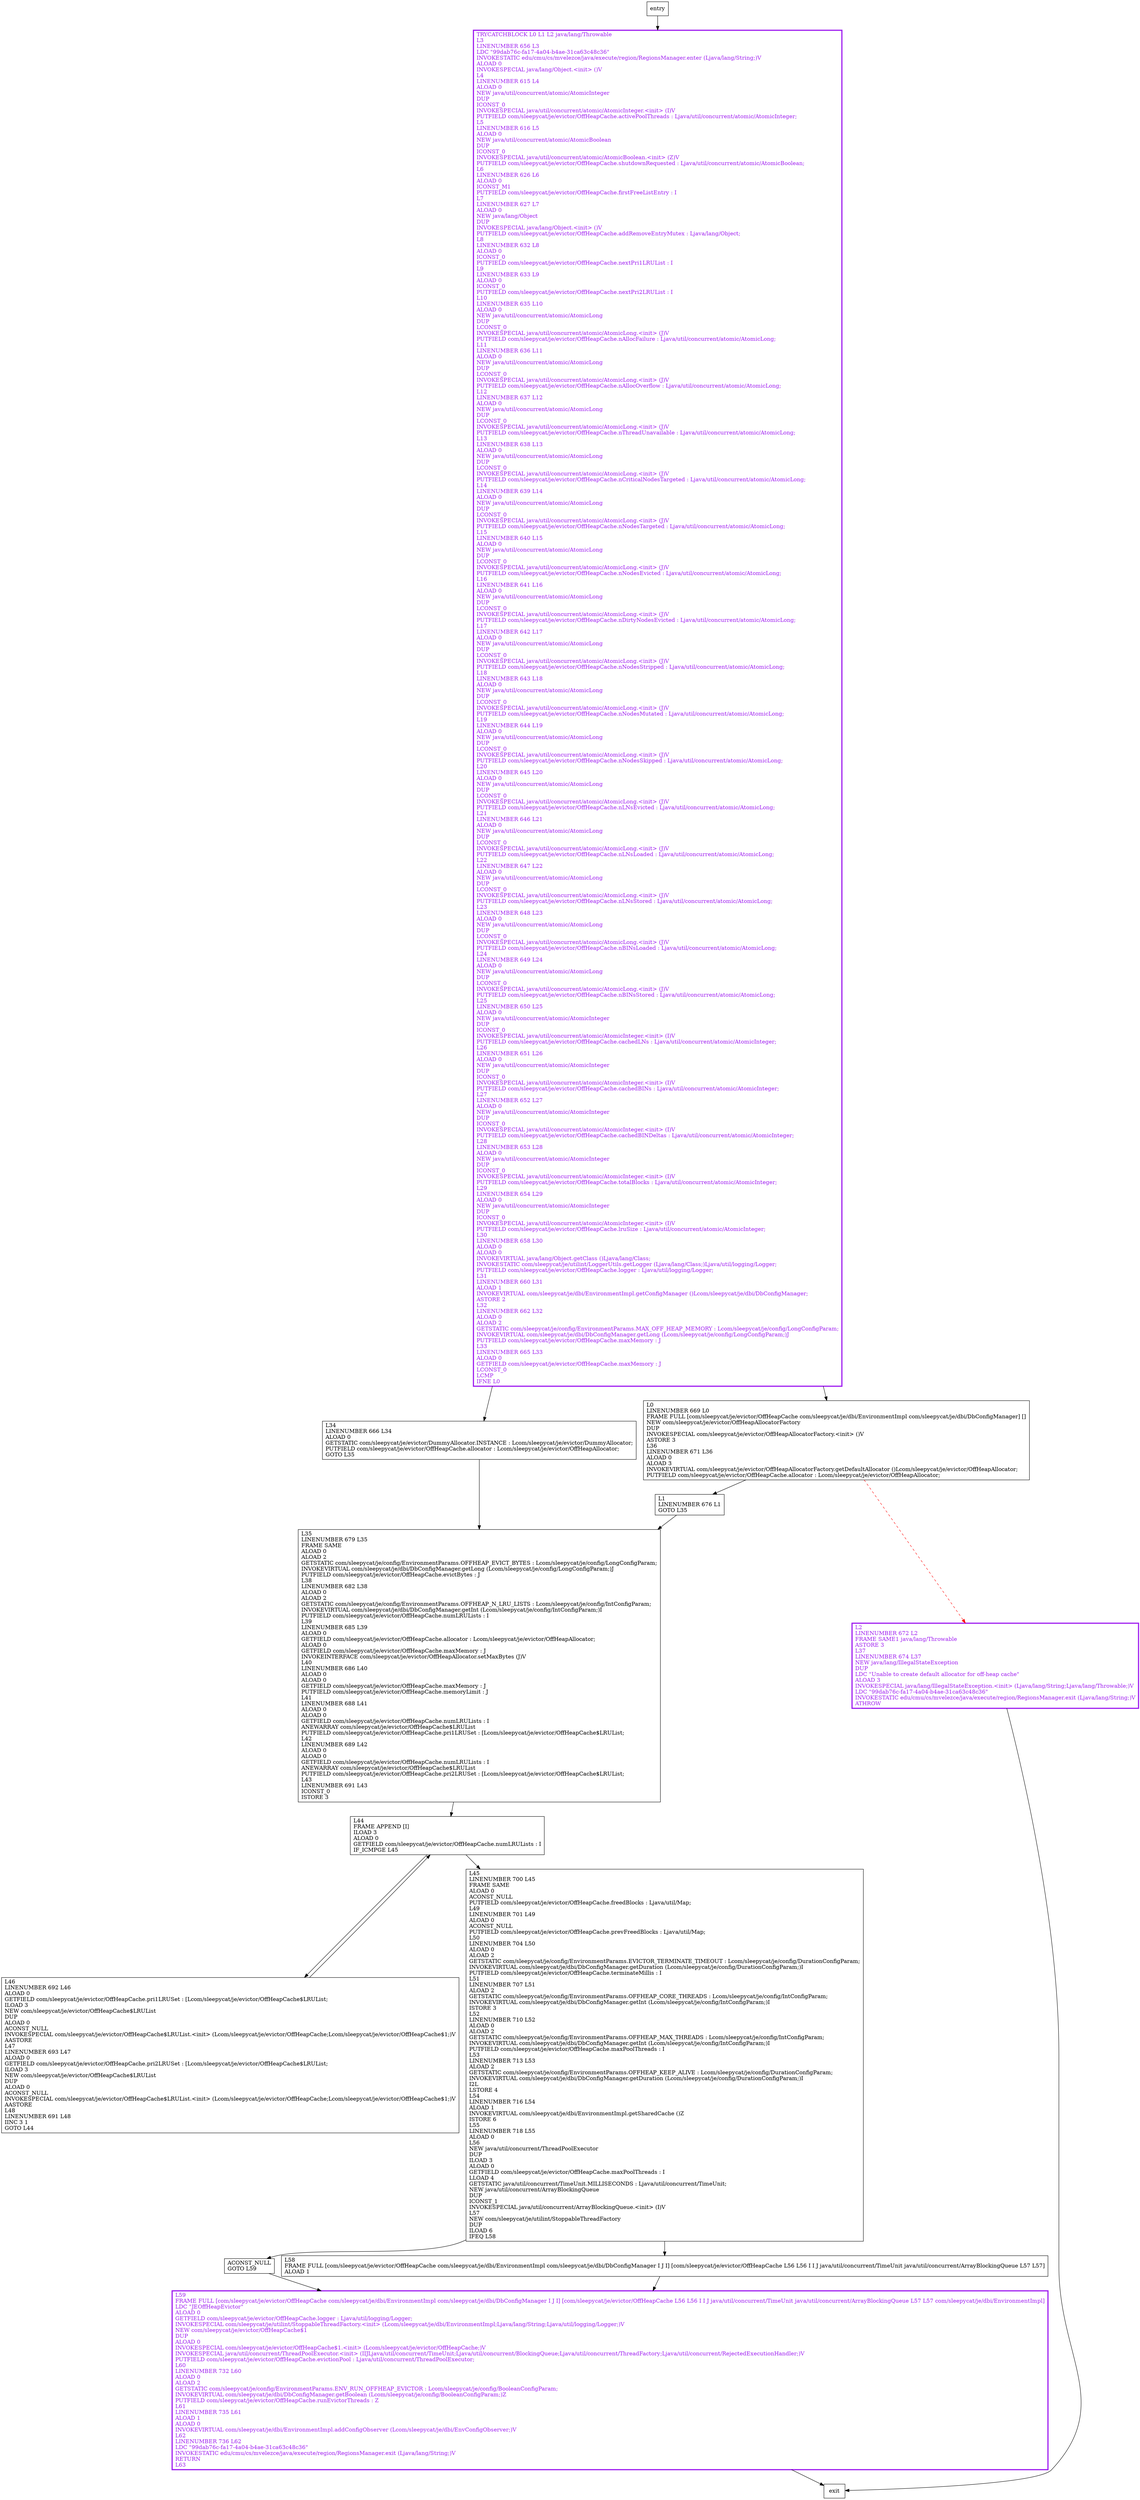 digraph <init> {
node [shape=record];
466047411 [label="L35\lLINENUMBER 679 L35\lFRAME SAME\lALOAD 0\lALOAD 2\lGETSTATIC com/sleepycat/je/config/EnvironmentParams.OFFHEAP_EVICT_BYTES : Lcom/sleepycat/je/config/LongConfigParam;\lINVOKEVIRTUAL com/sleepycat/je/dbi/DbConfigManager.getLong (Lcom/sleepycat/je/config/LongConfigParam;)J\lPUTFIELD com/sleepycat/je/evictor/OffHeapCache.evictBytes : J\lL38\lLINENUMBER 682 L38\lALOAD 0\lALOAD 2\lGETSTATIC com/sleepycat/je/config/EnvironmentParams.OFFHEAP_N_LRU_LISTS : Lcom/sleepycat/je/config/IntConfigParam;\lINVOKEVIRTUAL com/sleepycat/je/dbi/DbConfigManager.getInt (Lcom/sleepycat/je/config/IntConfigParam;)I\lPUTFIELD com/sleepycat/je/evictor/OffHeapCache.numLRULists : I\lL39\lLINENUMBER 685 L39\lALOAD 0\lGETFIELD com/sleepycat/je/evictor/OffHeapCache.allocator : Lcom/sleepycat/je/evictor/OffHeapAllocator;\lALOAD 0\lGETFIELD com/sleepycat/je/evictor/OffHeapCache.maxMemory : J\lINVOKEINTERFACE com/sleepycat/je/evictor/OffHeapAllocator.setMaxBytes (J)V\lL40\lLINENUMBER 686 L40\lALOAD 0\lALOAD 0\lGETFIELD com/sleepycat/je/evictor/OffHeapCache.maxMemory : J\lPUTFIELD com/sleepycat/je/evictor/OffHeapCache.memoryLimit : J\lL41\lLINENUMBER 688 L41\lALOAD 0\lALOAD 0\lGETFIELD com/sleepycat/je/evictor/OffHeapCache.numLRULists : I\lANEWARRAY com/sleepycat/je/evictor/OffHeapCache$LRUList\lPUTFIELD com/sleepycat/je/evictor/OffHeapCache.pri1LRUSet : [Lcom/sleepycat/je/evictor/OffHeapCache$LRUList;\lL42\lLINENUMBER 689 L42\lALOAD 0\lALOAD 0\lGETFIELD com/sleepycat/je/evictor/OffHeapCache.numLRULists : I\lANEWARRAY com/sleepycat/je/evictor/OffHeapCache$LRUList\lPUTFIELD com/sleepycat/je/evictor/OffHeapCache.pri2LRUSet : [Lcom/sleepycat/je/evictor/OffHeapCache$LRUList;\lL43\lLINENUMBER 691 L43\lICONST_0\lISTORE 3\l"];
912660767 [label="L34\lLINENUMBER 666 L34\lALOAD 0\lGETSTATIC com/sleepycat/je/evictor/DummyAllocator.INSTANCE : Lcom/sleepycat/je/evictor/DummyAllocator;\lPUTFIELD com/sleepycat/je/evictor/OffHeapCache.allocator : Lcom/sleepycat/je/evictor/OffHeapAllocator;\lGOTO L35\l"];
1222702293 [label="ACONST_NULL\lGOTO L59\l"];
1564316602 [label="L45\lLINENUMBER 700 L45\lFRAME SAME\lALOAD 0\lACONST_NULL\lPUTFIELD com/sleepycat/je/evictor/OffHeapCache.freedBlocks : Ljava/util/Map;\lL49\lLINENUMBER 701 L49\lALOAD 0\lACONST_NULL\lPUTFIELD com/sleepycat/je/evictor/OffHeapCache.prevFreedBlocks : Ljava/util/Map;\lL50\lLINENUMBER 704 L50\lALOAD 0\lALOAD 2\lGETSTATIC com/sleepycat/je/config/EnvironmentParams.EVICTOR_TERMINATE_TIMEOUT : Lcom/sleepycat/je/config/DurationConfigParam;\lINVOKEVIRTUAL com/sleepycat/je/dbi/DbConfigManager.getDuration (Lcom/sleepycat/je/config/DurationConfigParam;)I\lPUTFIELD com/sleepycat/je/evictor/OffHeapCache.terminateMillis : I\lL51\lLINENUMBER 707 L51\lALOAD 2\lGETSTATIC com/sleepycat/je/config/EnvironmentParams.OFFHEAP_CORE_THREADS : Lcom/sleepycat/je/config/IntConfigParam;\lINVOKEVIRTUAL com/sleepycat/je/dbi/DbConfigManager.getInt (Lcom/sleepycat/je/config/IntConfigParam;)I\lISTORE 3\lL52\lLINENUMBER 710 L52\lALOAD 0\lALOAD 2\lGETSTATIC com/sleepycat/je/config/EnvironmentParams.OFFHEAP_MAX_THREADS : Lcom/sleepycat/je/config/IntConfigParam;\lINVOKEVIRTUAL com/sleepycat/je/dbi/DbConfigManager.getInt (Lcom/sleepycat/je/config/IntConfigParam;)I\lPUTFIELD com/sleepycat/je/evictor/OffHeapCache.maxPoolThreads : I\lL53\lLINENUMBER 713 L53\lALOAD 2\lGETSTATIC com/sleepycat/je/config/EnvironmentParams.OFFHEAP_KEEP_ALIVE : Lcom/sleepycat/je/config/DurationConfigParam;\lINVOKEVIRTUAL com/sleepycat/je/dbi/DbConfigManager.getDuration (Lcom/sleepycat/je/config/DurationConfigParam;)I\lI2L\lLSTORE 4\lL54\lLINENUMBER 716 L54\lALOAD 1\lINVOKEVIRTUAL com/sleepycat/je/dbi/EnvironmentImpl.getSharedCache ()Z\lISTORE 6\lL55\lLINENUMBER 718 L55\lALOAD 0\lL56\lNEW java/util/concurrent/ThreadPoolExecutor\lDUP\lILOAD 3\lALOAD 0\lGETFIELD com/sleepycat/je/evictor/OffHeapCache.maxPoolThreads : I\lLLOAD 4\lGETSTATIC java/util/concurrent/TimeUnit.MILLISECONDS : Ljava/util/concurrent/TimeUnit;\lNEW java/util/concurrent/ArrayBlockingQueue\lDUP\lICONST_1\lINVOKESPECIAL java/util/concurrent/ArrayBlockingQueue.\<init\> (I)V\lL57\lNEW com/sleepycat/je/utilint/StoppableThreadFactory\lDUP\lILOAD 6\lIFEQ L58\l"];
2045840944 [label="L59\lFRAME FULL [com/sleepycat/je/evictor/OffHeapCache com/sleepycat/je/dbi/EnvironmentImpl com/sleepycat/je/dbi/DbConfigManager I J I] [com/sleepycat/je/evictor/OffHeapCache L56 L56 I I J java/util/concurrent/TimeUnit java/util/concurrent/ArrayBlockingQueue L57 L57 com/sleepycat/je/dbi/EnvironmentImpl]\lLDC \"JEOffHeapEvictor\"\lALOAD 0\lGETFIELD com/sleepycat/je/evictor/OffHeapCache.logger : Ljava/util/logging/Logger;\lINVOKESPECIAL com/sleepycat/je/utilint/StoppableThreadFactory.\<init\> (Lcom/sleepycat/je/dbi/EnvironmentImpl;Ljava/lang/String;Ljava/util/logging/Logger;)V\lNEW com/sleepycat/je/evictor/OffHeapCache$1\lDUP\lALOAD 0\lINVOKESPECIAL com/sleepycat/je/evictor/OffHeapCache$1.\<init\> (Lcom/sleepycat/je/evictor/OffHeapCache;)V\lINVOKESPECIAL java/util/concurrent/ThreadPoolExecutor.\<init\> (IIJLjava/util/concurrent/TimeUnit;Ljava/util/concurrent/BlockingQueue;Ljava/util/concurrent/ThreadFactory;Ljava/util/concurrent/RejectedExecutionHandler;)V\lPUTFIELD com/sleepycat/je/evictor/OffHeapCache.evictionPool : Ljava/util/concurrent/ThreadPoolExecutor;\lL60\lLINENUMBER 732 L60\lALOAD 0\lALOAD 2\lGETSTATIC com/sleepycat/je/config/EnvironmentParams.ENV_RUN_OFFHEAP_EVICTOR : Lcom/sleepycat/je/config/BooleanConfigParam;\lINVOKEVIRTUAL com/sleepycat/je/dbi/DbConfigManager.getBoolean (Lcom/sleepycat/je/config/BooleanConfigParam;)Z\lPUTFIELD com/sleepycat/je/evictor/OffHeapCache.runEvictorThreads : Z\lL61\lLINENUMBER 735 L61\lALOAD 1\lALOAD 0\lINVOKEVIRTUAL com/sleepycat/je/dbi/EnvironmentImpl.addConfigObserver (Lcom/sleepycat/je/dbi/EnvConfigObserver;)V\lL62\lLINENUMBER 736 L62\lLDC \"99dab76c-fa17-4a04-b4ae-31ca63c48c36\"\lINVOKESTATIC edu/cmu/cs/mvelezce/java/execute/region/RegionsManager.exit (Ljava/lang/String;)V\lRETURN\lL63\l"];
715793298 [label="TRYCATCHBLOCK L0 L1 L2 java/lang/Throwable\lL3\lLINENUMBER 656 L3\lLDC \"99dab76c-fa17-4a04-b4ae-31ca63c48c36\"\lINVOKESTATIC edu/cmu/cs/mvelezce/java/execute/region/RegionsManager.enter (Ljava/lang/String;)V\lALOAD 0\lINVOKESPECIAL java/lang/Object.\<init\> ()V\lL4\lLINENUMBER 615 L4\lALOAD 0\lNEW java/util/concurrent/atomic/AtomicInteger\lDUP\lICONST_0\lINVOKESPECIAL java/util/concurrent/atomic/AtomicInteger.\<init\> (I)V\lPUTFIELD com/sleepycat/je/evictor/OffHeapCache.activePoolThreads : Ljava/util/concurrent/atomic/AtomicInteger;\lL5\lLINENUMBER 616 L5\lALOAD 0\lNEW java/util/concurrent/atomic/AtomicBoolean\lDUP\lICONST_0\lINVOKESPECIAL java/util/concurrent/atomic/AtomicBoolean.\<init\> (Z)V\lPUTFIELD com/sleepycat/je/evictor/OffHeapCache.shutdownRequested : Ljava/util/concurrent/atomic/AtomicBoolean;\lL6\lLINENUMBER 626 L6\lALOAD 0\lICONST_M1\lPUTFIELD com/sleepycat/je/evictor/OffHeapCache.firstFreeListEntry : I\lL7\lLINENUMBER 627 L7\lALOAD 0\lNEW java/lang/Object\lDUP\lINVOKESPECIAL java/lang/Object.\<init\> ()V\lPUTFIELD com/sleepycat/je/evictor/OffHeapCache.addRemoveEntryMutex : Ljava/lang/Object;\lL8\lLINENUMBER 632 L8\lALOAD 0\lICONST_0\lPUTFIELD com/sleepycat/je/evictor/OffHeapCache.nextPri1LRUList : I\lL9\lLINENUMBER 633 L9\lALOAD 0\lICONST_0\lPUTFIELD com/sleepycat/je/evictor/OffHeapCache.nextPri2LRUList : I\lL10\lLINENUMBER 635 L10\lALOAD 0\lNEW java/util/concurrent/atomic/AtomicLong\lDUP\lLCONST_0\lINVOKESPECIAL java/util/concurrent/atomic/AtomicLong.\<init\> (J)V\lPUTFIELD com/sleepycat/je/evictor/OffHeapCache.nAllocFailure : Ljava/util/concurrent/atomic/AtomicLong;\lL11\lLINENUMBER 636 L11\lALOAD 0\lNEW java/util/concurrent/atomic/AtomicLong\lDUP\lLCONST_0\lINVOKESPECIAL java/util/concurrent/atomic/AtomicLong.\<init\> (J)V\lPUTFIELD com/sleepycat/je/evictor/OffHeapCache.nAllocOverflow : Ljava/util/concurrent/atomic/AtomicLong;\lL12\lLINENUMBER 637 L12\lALOAD 0\lNEW java/util/concurrent/atomic/AtomicLong\lDUP\lLCONST_0\lINVOKESPECIAL java/util/concurrent/atomic/AtomicLong.\<init\> (J)V\lPUTFIELD com/sleepycat/je/evictor/OffHeapCache.nThreadUnavailable : Ljava/util/concurrent/atomic/AtomicLong;\lL13\lLINENUMBER 638 L13\lALOAD 0\lNEW java/util/concurrent/atomic/AtomicLong\lDUP\lLCONST_0\lINVOKESPECIAL java/util/concurrent/atomic/AtomicLong.\<init\> (J)V\lPUTFIELD com/sleepycat/je/evictor/OffHeapCache.nCriticalNodesTargeted : Ljava/util/concurrent/atomic/AtomicLong;\lL14\lLINENUMBER 639 L14\lALOAD 0\lNEW java/util/concurrent/atomic/AtomicLong\lDUP\lLCONST_0\lINVOKESPECIAL java/util/concurrent/atomic/AtomicLong.\<init\> (J)V\lPUTFIELD com/sleepycat/je/evictor/OffHeapCache.nNodesTargeted : Ljava/util/concurrent/atomic/AtomicLong;\lL15\lLINENUMBER 640 L15\lALOAD 0\lNEW java/util/concurrent/atomic/AtomicLong\lDUP\lLCONST_0\lINVOKESPECIAL java/util/concurrent/atomic/AtomicLong.\<init\> (J)V\lPUTFIELD com/sleepycat/je/evictor/OffHeapCache.nNodesEvicted : Ljava/util/concurrent/atomic/AtomicLong;\lL16\lLINENUMBER 641 L16\lALOAD 0\lNEW java/util/concurrent/atomic/AtomicLong\lDUP\lLCONST_0\lINVOKESPECIAL java/util/concurrent/atomic/AtomicLong.\<init\> (J)V\lPUTFIELD com/sleepycat/je/evictor/OffHeapCache.nDirtyNodesEvicted : Ljava/util/concurrent/atomic/AtomicLong;\lL17\lLINENUMBER 642 L17\lALOAD 0\lNEW java/util/concurrent/atomic/AtomicLong\lDUP\lLCONST_0\lINVOKESPECIAL java/util/concurrent/atomic/AtomicLong.\<init\> (J)V\lPUTFIELD com/sleepycat/je/evictor/OffHeapCache.nNodesStripped : Ljava/util/concurrent/atomic/AtomicLong;\lL18\lLINENUMBER 643 L18\lALOAD 0\lNEW java/util/concurrent/atomic/AtomicLong\lDUP\lLCONST_0\lINVOKESPECIAL java/util/concurrent/atomic/AtomicLong.\<init\> (J)V\lPUTFIELD com/sleepycat/je/evictor/OffHeapCache.nNodesMutated : Ljava/util/concurrent/atomic/AtomicLong;\lL19\lLINENUMBER 644 L19\lALOAD 0\lNEW java/util/concurrent/atomic/AtomicLong\lDUP\lLCONST_0\lINVOKESPECIAL java/util/concurrent/atomic/AtomicLong.\<init\> (J)V\lPUTFIELD com/sleepycat/je/evictor/OffHeapCache.nNodesSkipped : Ljava/util/concurrent/atomic/AtomicLong;\lL20\lLINENUMBER 645 L20\lALOAD 0\lNEW java/util/concurrent/atomic/AtomicLong\lDUP\lLCONST_0\lINVOKESPECIAL java/util/concurrent/atomic/AtomicLong.\<init\> (J)V\lPUTFIELD com/sleepycat/je/evictor/OffHeapCache.nLNsEvicted : Ljava/util/concurrent/atomic/AtomicLong;\lL21\lLINENUMBER 646 L21\lALOAD 0\lNEW java/util/concurrent/atomic/AtomicLong\lDUP\lLCONST_0\lINVOKESPECIAL java/util/concurrent/atomic/AtomicLong.\<init\> (J)V\lPUTFIELD com/sleepycat/je/evictor/OffHeapCache.nLNsLoaded : Ljava/util/concurrent/atomic/AtomicLong;\lL22\lLINENUMBER 647 L22\lALOAD 0\lNEW java/util/concurrent/atomic/AtomicLong\lDUP\lLCONST_0\lINVOKESPECIAL java/util/concurrent/atomic/AtomicLong.\<init\> (J)V\lPUTFIELD com/sleepycat/je/evictor/OffHeapCache.nLNsStored : Ljava/util/concurrent/atomic/AtomicLong;\lL23\lLINENUMBER 648 L23\lALOAD 0\lNEW java/util/concurrent/atomic/AtomicLong\lDUP\lLCONST_0\lINVOKESPECIAL java/util/concurrent/atomic/AtomicLong.\<init\> (J)V\lPUTFIELD com/sleepycat/je/evictor/OffHeapCache.nBINsLoaded : Ljava/util/concurrent/atomic/AtomicLong;\lL24\lLINENUMBER 649 L24\lALOAD 0\lNEW java/util/concurrent/atomic/AtomicLong\lDUP\lLCONST_0\lINVOKESPECIAL java/util/concurrent/atomic/AtomicLong.\<init\> (J)V\lPUTFIELD com/sleepycat/je/evictor/OffHeapCache.nBINsStored : Ljava/util/concurrent/atomic/AtomicLong;\lL25\lLINENUMBER 650 L25\lALOAD 0\lNEW java/util/concurrent/atomic/AtomicInteger\lDUP\lICONST_0\lINVOKESPECIAL java/util/concurrent/atomic/AtomicInteger.\<init\> (I)V\lPUTFIELD com/sleepycat/je/evictor/OffHeapCache.cachedLNs : Ljava/util/concurrent/atomic/AtomicInteger;\lL26\lLINENUMBER 651 L26\lALOAD 0\lNEW java/util/concurrent/atomic/AtomicInteger\lDUP\lICONST_0\lINVOKESPECIAL java/util/concurrent/atomic/AtomicInteger.\<init\> (I)V\lPUTFIELD com/sleepycat/je/evictor/OffHeapCache.cachedBINs : Ljava/util/concurrent/atomic/AtomicInteger;\lL27\lLINENUMBER 652 L27\lALOAD 0\lNEW java/util/concurrent/atomic/AtomicInteger\lDUP\lICONST_0\lINVOKESPECIAL java/util/concurrent/atomic/AtomicInteger.\<init\> (I)V\lPUTFIELD com/sleepycat/je/evictor/OffHeapCache.cachedBINDeltas : Ljava/util/concurrent/atomic/AtomicInteger;\lL28\lLINENUMBER 653 L28\lALOAD 0\lNEW java/util/concurrent/atomic/AtomicInteger\lDUP\lICONST_0\lINVOKESPECIAL java/util/concurrent/atomic/AtomicInteger.\<init\> (I)V\lPUTFIELD com/sleepycat/je/evictor/OffHeapCache.totalBlocks : Ljava/util/concurrent/atomic/AtomicInteger;\lL29\lLINENUMBER 654 L29\lALOAD 0\lNEW java/util/concurrent/atomic/AtomicInteger\lDUP\lICONST_0\lINVOKESPECIAL java/util/concurrent/atomic/AtomicInteger.\<init\> (I)V\lPUTFIELD com/sleepycat/je/evictor/OffHeapCache.lruSize : Ljava/util/concurrent/atomic/AtomicInteger;\lL30\lLINENUMBER 658 L30\lALOAD 0\lALOAD 0\lINVOKEVIRTUAL java/lang/Object.getClass ()Ljava/lang/Class;\lINVOKESTATIC com/sleepycat/je/utilint/LoggerUtils.getLogger (Ljava/lang/Class;)Ljava/util/logging/Logger;\lPUTFIELD com/sleepycat/je/evictor/OffHeapCache.logger : Ljava/util/logging/Logger;\lL31\lLINENUMBER 660 L31\lALOAD 1\lINVOKEVIRTUAL com/sleepycat/je/dbi/EnvironmentImpl.getConfigManager ()Lcom/sleepycat/je/dbi/DbConfigManager;\lASTORE 2\lL32\lLINENUMBER 662 L32\lALOAD 0\lALOAD 2\lGETSTATIC com/sleepycat/je/config/EnvironmentParams.MAX_OFF_HEAP_MEMORY : Lcom/sleepycat/je/config/LongConfigParam;\lINVOKEVIRTUAL com/sleepycat/je/dbi/DbConfigManager.getLong (Lcom/sleepycat/je/config/LongConfigParam;)J\lPUTFIELD com/sleepycat/je/evictor/OffHeapCache.maxMemory : J\lL33\lLINENUMBER 665 L33\lALOAD 0\lGETFIELD com/sleepycat/je/evictor/OffHeapCache.maxMemory : J\lLCONST_0\lLCMP\lIFNE L0\l"];
1303053707 [label="L2\lLINENUMBER 672 L2\lFRAME SAME1 java/lang/Throwable\lASTORE 3\lL37\lLINENUMBER 674 L37\lNEW java/lang/IllegalStateException\lDUP\lLDC \"Unable to create default allocator for off-heap cache\"\lALOAD 3\lINVOKESPECIAL java/lang/IllegalStateException.\<init\> (Ljava/lang/String;Ljava/lang/Throwable;)V\lLDC \"99dab76c-fa17-4a04-b4ae-31ca63c48c36\"\lINVOKESTATIC edu/cmu/cs/mvelezce/java/execute/region/RegionsManager.exit (Ljava/lang/String;)V\lATHROW\l"];
2063486971 [label="L58\lFRAME FULL [com/sleepycat/je/evictor/OffHeapCache com/sleepycat/je/dbi/EnvironmentImpl com/sleepycat/je/dbi/DbConfigManager I J I] [com/sleepycat/je/evictor/OffHeapCache L56 L56 I I J java/util/concurrent/TimeUnit java/util/concurrent/ArrayBlockingQueue L57 L57]\lALOAD 1\l"];
1528158179 [label="L46\lLINENUMBER 692 L46\lALOAD 0\lGETFIELD com/sleepycat/je/evictor/OffHeapCache.pri1LRUSet : [Lcom/sleepycat/je/evictor/OffHeapCache$LRUList;\lILOAD 3\lNEW com/sleepycat/je/evictor/OffHeapCache$LRUList\lDUP\lALOAD 0\lACONST_NULL\lINVOKESPECIAL com/sleepycat/je/evictor/OffHeapCache$LRUList.\<init\> (Lcom/sleepycat/je/evictor/OffHeapCache;Lcom/sleepycat/je/evictor/OffHeapCache$1;)V\lAASTORE\lL47\lLINENUMBER 693 L47\lALOAD 0\lGETFIELD com/sleepycat/je/evictor/OffHeapCache.pri2LRUSet : [Lcom/sleepycat/je/evictor/OffHeapCache$LRUList;\lILOAD 3\lNEW com/sleepycat/je/evictor/OffHeapCache$LRUList\lDUP\lALOAD 0\lACONST_NULL\lINVOKESPECIAL com/sleepycat/je/evictor/OffHeapCache$LRUList.\<init\> (Lcom/sleepycat/je/evictor/OffHeapCache;Lcom/sleepycat/je/evictor/OffHeapCache$1;)V\lAASTORE\lL48\lLINENUMBER 691 L48\lIINC 3 1\lGOTO L44\l"];
1738097330 [label="L0\lLINENUMBER 669 L0\lFRAME FULL [com/sleepycat/je/evictor/OffHeapCache com/sleepycat/je/dbi/EnvironmentImpl com/sleepycat/je/dbi/DbConfigManager] []\lNEW com/sleepycat/je/evictor/OffHeapAllocatorFactory\lDUP\lINVOKESPECIAL com/sleepycat/je/evictor/OffHeapAllocatorFactory.\<init\> ()V\lASTORE 3\lL36\lLINENUMBER 671 L36\lALOAD 0\lALOAD 3\lINVOKEVIRTUAL com/sleepycat/je/evictor/OffHeapAllocatorFactory.getDefaultAllocator ()Lcom/sleepycat/je/evictor/OffHeapAllocator;\lPUTFIELD com/sleepycat/je/evictor/OffHeapCache.allocator : Lcom/sleepycat/je/evictor/OffHeapAllocator;\l"];
1211060329 [label="L44\lFRAME APPEND [I]\lILOAD 3\lALOAD 0\lGETFIELD com/sleepycat/je/evictor/OffHeapCache.numLRULists : I\lIF_ICMPGE L45\l"];
1278472459 [label="L1\lLINENUMBER 676 L1\lGOTO L35\l"];
entry;
exit;
466047411 -> 1211060329
912660767 -> 466047411
1222702293 -> 2045840944
1303053707 -> exit
2063486971 -> 2045840944
1738097330 -> 1303053707 [style=dashed, color=red]
1738097330 -> 1278472459
1278472459 -> 466047411
entry -> 715793298
1564316602 -> 1222702293
1564316602 -> 2063486971
2045840944 -> exit
715793298 -> 912660767
715793298 -> 1738097330
1528158179 -> 1211060329
1211060329 -> 1564316602
1211060329 -> 1528158179
2045840944[fontcolor="purple", penwidth=3, color="purple"];
715793298[fontcolor="purple", penwidth=3, color="purple"];
1303053707[fontcolor="purple", penwidth=3, color="purple"];
}
